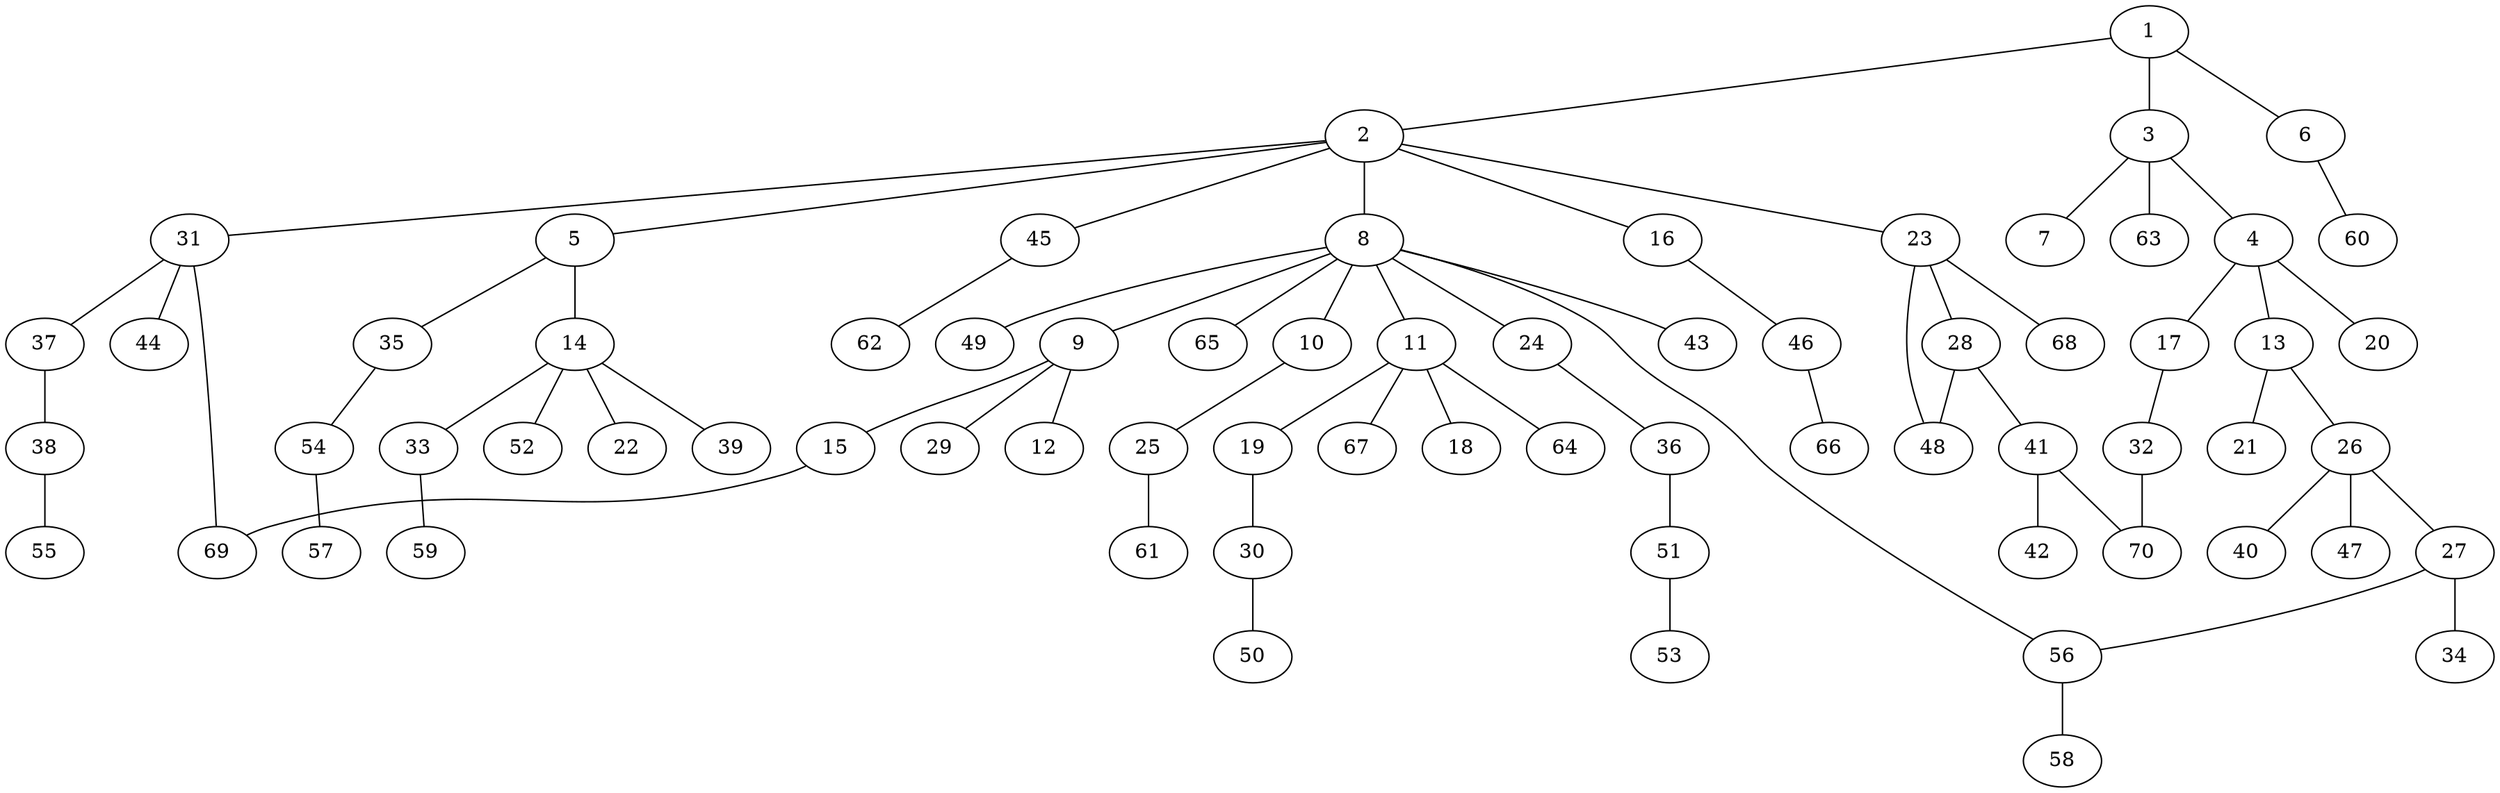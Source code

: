 graph graphname {1--2
1--3
1--6
2--5
2--8
2--16
2--23
2--31
2--45
3--4
3--7
3--63
4--13
4--17
4--20
5--14
5--35
6--60
8--9
8--10
8--11
8--24
8--43
8--49
8--56
8--65
9--12
9--15
9--29
10--25
11--18
11--19
11--64
11--67
13--21
13--26
14--22
14--33
14--39
14--52
15--69
16--46
17--32
19--30
23--28
23--48
23--68
24--36
25--61
26--27
26--40
26--47
27--34
27--56
28--41
28--48
30--50
31--37
31--44
31--69
32--70
33--59
35--54
36--51
37--38
38--55
41--42
41--70
45--62
46--66
51--53
54--57
56--58
}